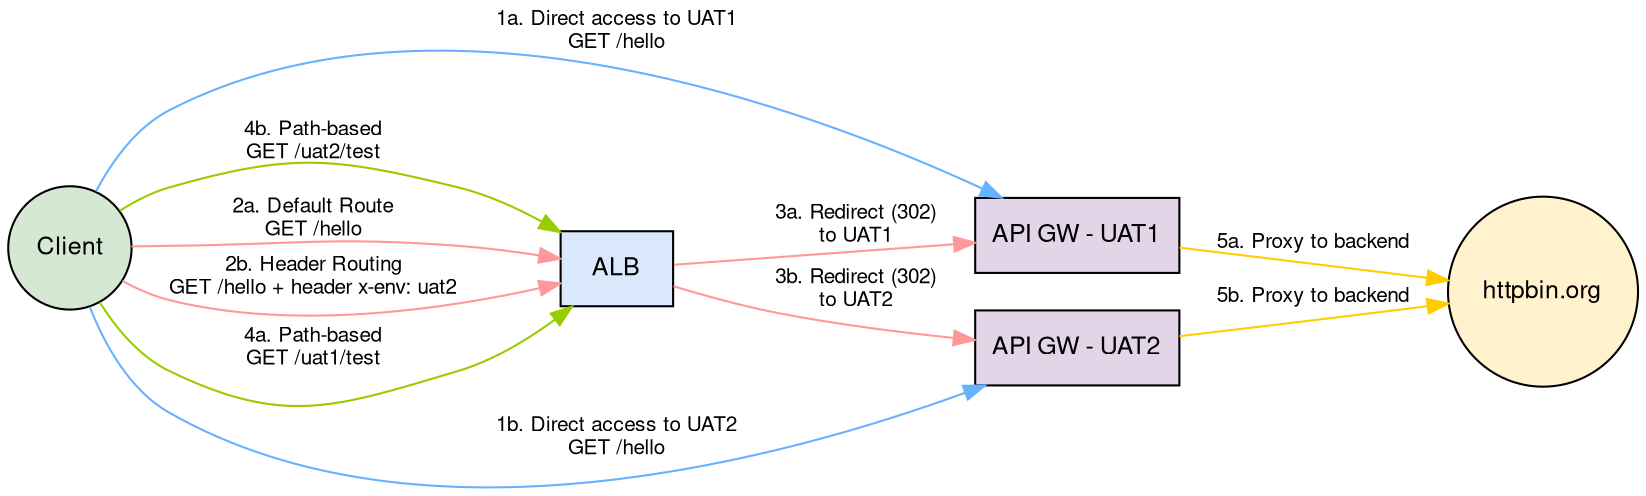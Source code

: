 digraph "Request Flow" {
    // Diagram settings
    rankdir=LR;
    fontname="Helvetica,Arial,sans-serif";
    node [fontname="Helvetica,Arial,sans-serif", fontsize=12, shape=box, style=filled, fillcolor=white];
    edge [fontname="Helvetica,Arial,sans-serif", fontsize=10];
    
    // Define nodes
    client [label="Client", shape=circle, fillcolor="#D5E8D4"];
    alb [label="ALB", fillcolor="#DAE8FC"];
    api_uat1 [label="API GW - UAT1", fillcolor="#E1D5E7"];
    api_uat2 [label="API GW - UAT2", fillcolor="#E1D5E7"];
    backend [label="httpbin.org", shape=circle, fillcolor="#FFF2CC"];
    
    // Define edges - Direct API Access
    client -> api_uat1 [label="1a. Direct access to UAT1\nGET /hello", color="#66B2FF"];
    client -> api_uat2 [label="1b. Direct access to UAT2\nGET /hello", color="#66B2FF"];
    
    // Define edges - ALB Header Routing
    client -> alb [label="2a. Default Route\nGET /hello", color="#FF9999"];
    client -> alb [label="2b. Header Routing\nGET /hello + header x-env: uat2", color="#FF9999"];
    alb -> api_uat1 [label="3a. Redirect (302)\nto UAT1", color="#FF9999"];
    alb -> api_uat2 [label="3b. Redirect (302)\nto UAT2", color="#FF9999"];
    
    // Define edges - Path-based Routing
    client -> alb [label="4a. Path-based\nGET /uat1/test", color="#99CC00"];
    client -> alb [label="4b. Path-based\nGET /uat2/test", color="#99CC00"];
    
    // Define edges - Backend Requests
    api_uat1 -> backend [label="5a. Proxy to backend", color="#FFCC00"];
    api_uat2 -> backend [label="5b. Proxy to backend", color="#FFCC00"];
} 